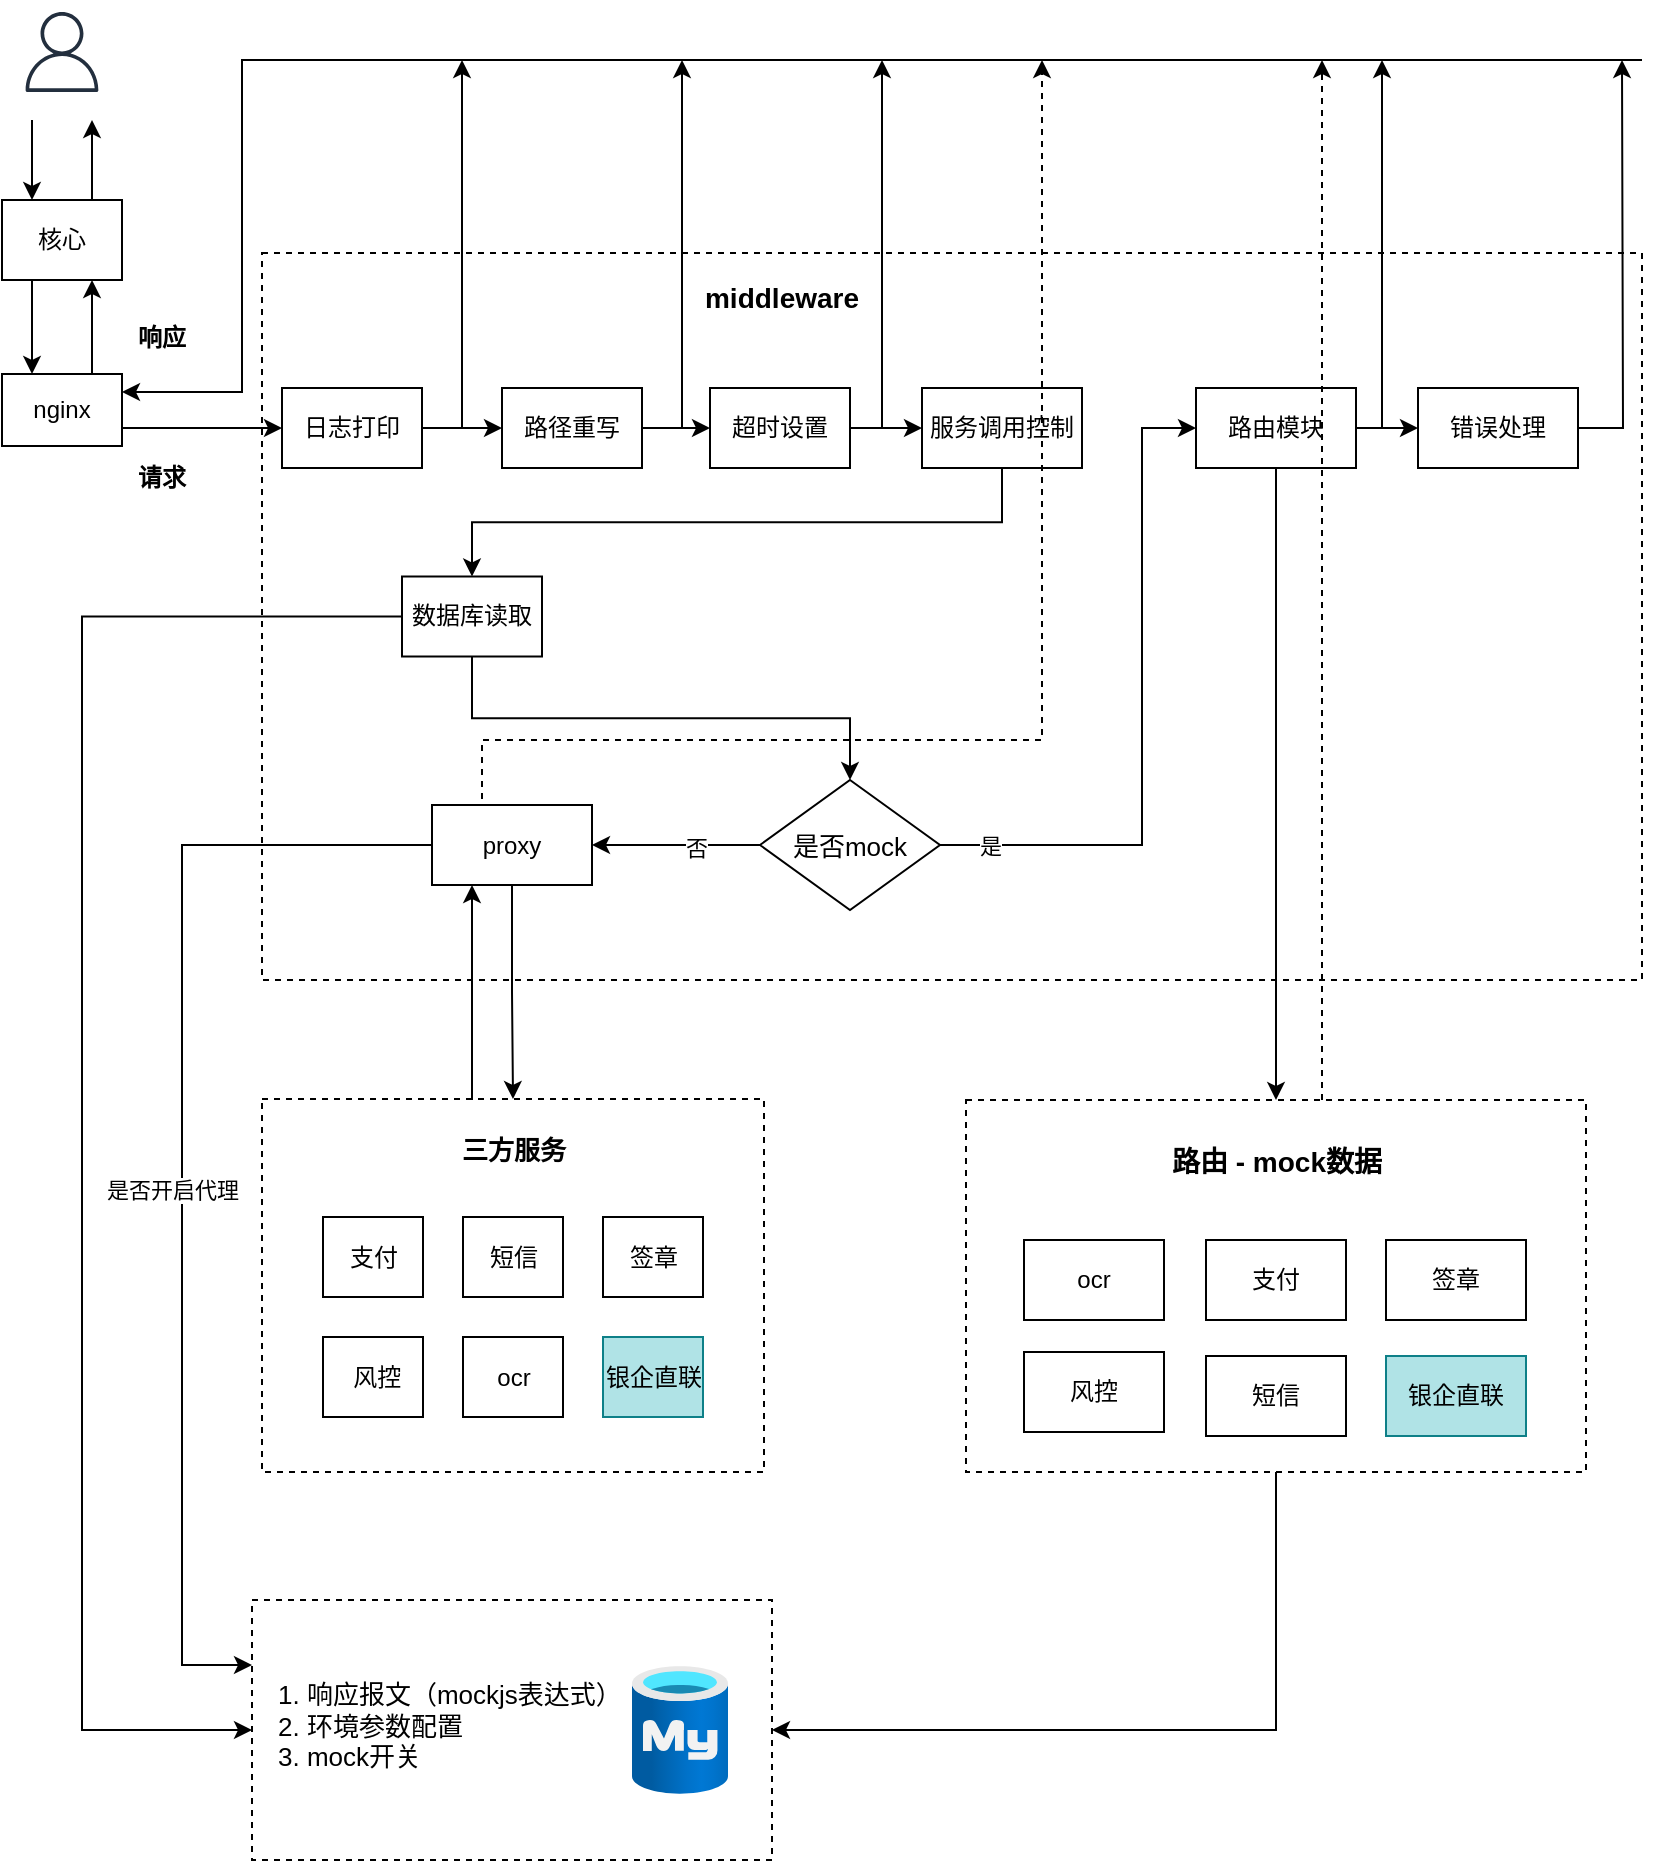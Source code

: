 <mxfile version="17.4.5" type="github">
  <diagram id="0J4tFUpqffA9D1Z7SYaG" name="Page-1">
    <mxGraphModel dx="1865" dy="547" grid="1" gridSize="10" guides="1" tooltips="1" connect="1" arrows="1" fold="1" page="1" pageScale="1" pageWidth="827" pageHeight="1169" math="0" shadow="0">
      <root>
        <mxCell id="0" />
        <mxCell id="1" parent="0" />
        <mxCell id="oRuydW940FplMV_MUn1F-3" value="" style="rounded=0;whiteSpace=wrap;html=1;dashed=1;fillColor=none;" parent="1" vertex="1">
          <mxGeometry x="120" y="326.5" width="690" height="363.5" as="geometry" />
        </mxCell>
        <mxCell id="oRuydW940FplMV_MUn1F-9" style="edgeStyle=orthogonalEdgeStyle;rounded=0;orthogonalLoop=1;jettySize=auto;html=1;exitX=1;exitY=0.5;exitDx=0;exitDy=0;entryX=0;entryY=0.5;entryDx=0;entryDy=0;" parent="1" source="oRuydW940FplMV_MUn1F-4" target="oRuydW940FplMV_MUn1F-5" edge="1">
          <mxGeometry relative="1" as="geometry" />
        </mxCell>
        <mxCell id="oRuydW940FplMV_MUn1F-4" value="日志打印" style="rounded=0;whiteSpace=wrap;html=1;" parent="1" vertex="1">
          <mxGeometry x="130" y="394" width="70" height="40" as="geometry" />
        </mxCell>
        <mxCell id="oRuydW940FplMV_MUn1F-10" style="edgeStyle=orthogonalEdgeStyle;rounded=0;orthogonalLoop=1;jettySize=auto;html=1;exitX=1;exitY=0.5;exitDx=0;exitDy=0;entryX=0;entryY=0.5;entryDx=0;entryDy=0;" parent="1" source="oRuydW940FplMV_MUn1F-5" target="oRuydW940FplMV_MUn1F-6" edge="1">
          <mxGeometry relative="1" as="geometry" />
        </mxCell>
        <mxCell id="oRuydW940FplMV_MUn1F-5" value="路径重写" style="rounded=0;whiteSpace=wrap;html=1;" parent="1" vertex="1">
          <mxGeometry x="240" y="394" width="70" height="40" as="geometry" />
        </mxCell>
        <mxCell id="oRuydW940FplMV_MUn1F-11" style="edgeStyle=orthogonalEdgeStyle;rounded=0;orthogonalLoop=1;jettySize=auto;html=1;exitX=1;exitY=0.5;exitDx=0;exitDy=0;entryX=0;entryY=0.5;entryDx=0;entryDy=0;" parent="1" source="oRuydW940FplMV_MUn1F-6" target="oRuydW940FplMV_MUn1F-8" edge="1">
          <mxGeometry relative="1" as="geometry" />
        </mxCell>
        <mxCell id="oRuydW940FplMV_MUn1F-6" value="超时设置" style="rounded=0;whiteSpace=wrap;html=1;" parent="1" vertex="1">
          <mxGeometry x="344" y="394" width="70" height="40" as="geometry" />
        </mxCell>
        <mxCell id="oRuydW940FplMV_MUn1F-7" value="middleware" style="text;html=1;strokeColor=none;fillColor=none;align=center;verticalAlign=middle;whiteSpace=wrap;rounded=0;fontStyle=1;fontSize=14;" parent="1" vertex="1">
          <mxGeometry x="350" y="334" width="60" height="30" as="geometry" />
        </mxCell>
        <mxCell id="oRuydW940FplMV_MUn1F-93" style="edgeStyle=orthogonalEdgeStyle;rounded=0;orthogonalLoop=1;jettySize=auto;html=1;exitX=0.5;exitY=1;exitDx=0;exitDy=0;entryX=0.5;entryY=0;entryDx=0;entryDy=0;fontSize=13;" parent="1" source="oRuydW940FplMV_MUn1F-8" target="oRuydW940FplMV_MUn1F-92" edge="1">
          <mxGeometry relative="1" as="geometry" />
        </mxCell>
        <mxCell id="oRuydW940FplMV_MUn1F-8" value="服务调用控制" style="rounded=0;whiteSpace=wrap;html=1;" parent="1" vertex="1">
          <mxGeometry x="450" y="394" width="80" height="40" as="geometry" />
        </mxCell>
        <mxCell id="isv2t2CusdyDPksusqRq-3" style="edgeStyle=orthogonalEdgeStyle;rounded=0;orthogonalLoop=1;jettySize=auto;html=1;exitX=0;exitY=0.5;exitDx=0;exitDy=0;entryX=1;entryY=0.5;entryDx=0;entryDy=0;" parent="1" source="oRuydW940FplMV_MUn1F-26" target="oRuydW940FplMV_MUn1F-71" edge="1">
          <mxGeometry relative="1" as="geometry" />
        </mxCell>
        <mxCell id="isv2t2CusdyDPksusqRq-4" value="否" style="edgeLabel;html=1;align=center;verticalAlign=middle;resizable=0;points=[];" parent="isv2t2CusdyDPksusqRq-3" vertex="1" connectable="0">
          <mxGeometry x="-0.228" y="1" relative="1" as="geometry">
            <mxPoint as="offset" />
          </mxGeometry>
        </mxCell>
        <mxCell id="isv2t2CusdyDPksusqRq-5" style="edgeStyle=orthogonalEdgeStyle;rounded=0;orthogonalLoop=1;jettySize=auto;html=1;exitX=1;exitY=0.5;exitDx=0;exitDy=0;entryX=0;entryY=0.5;entryDx=0;entryDy=0;" parent="1" source="oRuydW940FplMV_MUn1F-26" target="oRuydW940FplMV_MUn1F-41" edge="1">
          <mxGeometry relative="1" as="geometry">
            <Array as="points">
              <mxPoint x="560" y="623" />
              <mxPoint x="560" y="414" />
            </Array>
          </mxGeometry>
        </mxCell>
        <mxCell id="isv2t2CusdyDPksusqRq-7" value="是" style="edgeLabel;html=1;align=center;verticalAlign=middle;resizable=0;points=[];" parent="isv2t2CusdyDPksusqRq-5" vertex="1" connectable="0">
          <mxGeometry x="-0.768" y="-1" relative="1" as="geometry">
            <mxPoint x="-14" y="-1" as="offset" />
          </mxGeometry>
        </mxCell>
        <mxCell id="oRuydW940FplMV_MUn1F-26" value="&lt;font style=&quot;font-size: 13px&quot;&gt;是否mock&lt;/font&gt;" style="rhombus;whiteSpace=wrap;html=1;fontSize=14;fillColor=none;" parent="1" vertex="1">
          <mxGeometry x="369" y="590" width="90" height="65" as="geometry" />
        </mxCell>
        <mxCell id="isv2t2CusdyDPksusqRq-10" style="edgeStyle=orthogonalEdgeStyle;rounded=0;orthogonalLoop=1;jettySize=auto;html=1;exitX=0.5;exitY=1;exitDx=0;exitDy=0;entryX=0.5;entryY=0;entryDx=0;entryDy=0;" parent="1" source="oRuydW940FplMV_MUn1F-41" target="oRuydW940FplMV_MUn1F-23" edge="1">
          <mxGeometry relative="1" as="geometry" />
        </mxCell>
        <mxCell id="oRuydW940FplMV_MUn1F-41" value="路由模块" style="rounded=0;whiteSpace=wrap;html=1;fillColor=default;" parent="1" vertex="1">
          <mxGeometry x="587" y="394" width="80" height="40" as="geometry" />
        </mxCell>
        <mxCell id="oRuydW940FplMV_MUn1F-44" style="edgeStyle=orthogonalEdgeStyle;rounded=0;orthogonalLoop=1;jettySize=auto;html=1;exitX=1;exitY=0.5;exitDx=0;exitDy=0;fontSize=14;" parent="1" source="oRuydW940FplMV_MUn1F-41" target="oRuydW940FplMV_MUn1F-42" edge="1">
          <mxGeometry relative="1" as="geometry" />
        </mxCell>
        <mxCell id="isv2t2CusdyDPksusqRq-8" style="edgeStyle=orthogonalEdgeStyle;rounded=0;orthogonalLoop=1;jettySize=auto;html=1;exitX=1;exitY=0.5;exitDx=0;exitDy=0;" parent="1" source="oRuydW940FplMV_MUn1F-42" edge="1">
          <mxGeometry relative="1" as="geometry">
            <mxPoint x="800" y="230" as="targetPoint" />
          </mxGeometry>
        </mxCell>
        <mxCell id="oRuydW940FplMV_MUn1F-42" value="错误处理" style="rounded=0;whiteSpace=wrap;html=1;" parent="1" vertex="1">
          <mxGeometry x="698" y="394" width="80" height="40" as="geometry" />
        </mxCell>
        <mxCell id="oRuydW940FplMV_MUn1F-67" value="" style="group" parent="1" vertex="1" connectable="0">
          <mxGeometry x="472" y="750" width="310" height="186" as="geometry" />
        </mxCell>
        <mxCell id="oRuydW940FplMV_MUn1F-23" value="" style="rounded=0;whiteSpace=wrap;html=1;dashed=1;fontSize=14;fillColor=none;" parent="oRuydW940FplMV_MUn1F-67" vertex="1">
          <mxGeometry width="310" height="186" as="geometry" />
        </mxCell>
        <mxCell id="oRuydW940FplMV_MUn1F-13" value="ocr" style="rounded=0;whiteSpace=wrap;html=1;" parent="oRuydW940FplMV_MUn1F-67" vertex="1">
          <mxGeometry x="29" y="70" width="70" height="40" as="geometry" />
        </mxCell>
        <mxCell id="oRuydW940FplMV_MUn1F-14" value="风控" style="rounded=0;whiteSpace=wrap;html=1;" parent="oRuydW940FplMV_MUn1F-67" vertex="1">
          <mxGeometry x="29" y="126" width="70" height="40" as="geometry" />
        </mxCell>
        <mxCell id="oRuydW940FplMV_MUn1F-15" value="支付" style="rounded=0;whiteSpace=wrap;html=1;" parent="oRuydW940FplMV_MUn1F-67" vertex="1">
          <mxGeometry x="120" y="70" width="70" height="40" as="geometry" />
        </mxCell>
        <mxCell id="oRuydW940FplMV_MUn1F-16" value="签章" style="rounded=0;whiteSpace=wrap;html=1;" parent="oRuydW940FplMV_MUn1F-67" vertex="1">
          <mxGeometry x="210" y="70" width="70" height="40" as="geometry" />
        </mxCell>
        <mxCell id="oRuydW940FplMV_MUn1F-17" value="短信" style="rounded=0;whiteSpace=wrap;html=1;" parent="oRuydW940FplMV_MUn1F-67" vertex="1">
          <mxGeometry x="120" y="128" width="70" height="40" as="geometry" />
        </mxCell>
        <mxCell id="oRuydW940FplMV_MUn1F-25" value="路由 - mock数据" style="text;html=1;strokeColor=none;fillColor=none;align=center;verticalAlign=middle;whiteSpace=wrap;rounded=0;dashed=1;fontSize=14;fontStyle=1" parent="oRuydW940FplMV_MUn1F-67" vertex="1">
          <mxGeometry x="89.5" y="16" width="131" height="30" as="geometry" />
        </mxCell>
        <mxCell id="oRuydW940FplMV_MUn1F-46" value="银企直联" style="rounded=0;whiteSpace=wrap;html=1;fillColor=#b0e3e6;strokeColor=#0e8088;" parent="oRuydW940FplMV_MUn1F-67" vertex="1">
          <mxGeometry x="210" y="128" width="70" height="40" as="geometry" />
        </mxCell>
        <mxCell id="oRuydW940FplMV_MUn1F-72" style="edgeStyle=orthogonalEdgeStyle;rounded=0;orthogonalLoop=1;jettySize=auto;html=1;exitX=0.5;exitY=1;exitDx=0;exitDy=0;entryX=0.5;entryY=0;entryDx=0;entryDy=0;fontSize=13;" parent="1" source="oRuydW940FplMV_MUn1F-71" target="oRuydW940FplMV_MUn1F-58" edge="1">
          <mxGeometry relative="1" as="geometry" />
        </mxCell>
        <mxCell id="isv2t2CusdyDPksusqRq-18" style="edgeStyle=orthogonalEdgeStyle;rounded=0;orthogonalLoop=1;jettySize=auto;html=1;exitX=0.5;exitY=0;exitDx=0;exitDy=0;dashed=1;" parent="1" source="oRuydW940FplMV_MUn1F-71" edge="1">
          <mxGeometry relative="1" as="geometry">
            <mxPoint x="510" y="230" as="targetPoint" />
            <Array as="points">
              <mxPoint x="230" y="570" />
              <mxPoint x="510" y="570" />
            </Array>
          </mxGeometry>
        </mxCell>
        <mxCell id="3PkvSZ-abfP1WpuchXNn-1" style="edgeStyle=orthogonalEdgeStyle;rounded=0;orthogonalLoop=1;jettySize=auto;html=1;exitX=0;exitY=0.5;exitDx=0;exitDy=0;entryX=0;entryY=0.25;entryDx=0;entryDy=0;" parent="1" source="oRuydW940FplMV_MUn1F-71" target="oRuydW940FplMV_MUn1F-89" edge="1">
          <mxGeometry relative="1" as="geometry">
            <Array as="points">
              <mxPoint x="80" y="623" />
              <mxPoint x="80" y="1033" />
            </Array>
          </mxGeometry>
        </mxCell>
        <mxCell id="3PkvSZ-abfP1WpuchXNn-2" value="是否开启代理" style="edgeLabel;html=1;align=center;verticalAlign=middle;resizable=0;points=[];" parent="3PkvSZ-abfP1WpuchXNn-1" vertex="1" connectable="0">
          <mxGeometry x="0.044" y="2" relative="1" as="geometry">
            <mxPoint x="-7" as="offset" />
          </mxGeometry>
        </mxCell>
        <mxCell id="oRuydW940FplMV_MUn1F-71" value="proxy" style="rounded=0;whiteSpace=wrap;html=1;" parent="1" vertex="1">
          <mxGeometry x="205" y="602.5" width="80" height="40" as="geometry" />
        </mxCell>
        <mxCell id="oRuydW940FplMV_MUn1F-77" value="" style="endArrow=classic;html=1;rounded=0;fontSize=13;edgeStyle=orthogonalEdgeStyle;entryX=1;entryY=0.25;entryDx=0;entryDy=0;" parent="1" target="vxs_oAUpM03B7NSQfsva-3" edge="1">
          <mxGeometry width="50" height="50" relative="1" as="geometry">
            <mxPoint x="810" y="230" as="sourcePoint" />
            <mxPoint x="20" y="320" as="targetPoint" />
            <Array as="points">
              <mxPoint x="110" y="230" />
              <mxPoint x="110" y="396" />
            </Array>
          </mxGeometry>
        </mxCell>
        <mxCell id="oRuydW940FplMV_MUn1F-80" value="" style="endArrow=classic;html=1;rounded=0;fontSize=13;" parent="1" edge="1">
          <mxGeometry width="50" height="50" relative="1" as="geometry">
            <mxPoint x="220" y="414" as="sourcePoint" />
            <mxPoint x="220" y="230" as="targetPoint" />
          </mxGeometry>
        </mxCell>
        <mxCell id="oRuydW940FplMV_MUn1F-81" value="" style="endArrow=classic;html=1;rounded=0;fontSize=13;" parent="1" edge="1">
          <mxGeometry width="50" height="50" relative="1" as="geometry">
            <mxPoint x="330" y="414" as="sourcePoint" />
            <mxPoint x="330" y="230" as="targetPoint" />
          </mxGeometry>
        </mxCell>
        <mxCell id="oRuydW940FplMV_MUn1F-82" value="" style="endArrow=classic;html=1;rounded=0;fontSize=13;" parent="1" edge="1">
          <mxGeometry width="50" height="50" relative="1" as="geometry">
            <mxPoint x="430" y="414" as="sourcePoint" />
            <mxPoint x="430" y="230" as="targetPoint" />
          </mxGeometry>
        </mxCell>
        <mxCell id="oRuydW940FplMV_MUn1F-84" value="" style="endArrow=classic;html=1;rounded=0;fontSize=13;" parent="1" edge="1">
          <mxGeometry width="50" height="50" relative="1" as="geometry">
            <mxPoint x="680" y="414" as="sourcePoint" />
            <mxPoint x="680" y="230" as="targetPoint" />
          </mxGeometry>
        </mxCell>
        <mxCell id="oRuydW940FplMV_MUn1F-87" value="响应" style="text;html=1;strokeColor=none;fillColor=none;align=center;verticalAlign=middle;whiteSpace=wrap;rounded=0;fontStyle=1" parent="1" vertex="1">
          <mxGeometry x="40" y="354" width="60" height="30" as="geometry" />
        </mxCell>
        <mxCell id="oRuydW940FplMV_MUn1F-95" style="edgeStyle=orthogonalEdgeStyle;rounded=0;orthogonalLoop=1;jettySize=auto;html=1;exitX=0.5;exitY=1;exitDx=0;exitDy=0;entryX=0.5;entryY=0;entryDx=0;entryDy=0;fontSize=13;" parent="1" source="oRuydW940FplMV_MUn1F-92" target="oRuydW940FplMV_MUn1F-26" edge="1">
          <mxGeometry relative="1" as="geometry" />
        </mxCell>
        <mxCell id="isv2t2CusdyDPksusqRq-14" style="edgeStyle=orthogonalEdgeStyle;rounded=0;orthogonalLoop=1;jettySize=auto;html=1;exitX=0;exitY=0.5;exitDx=0;exitDy=0;entryX=0;entryY=0.5;entryDx=0;entryDy=0;" parent="1" source="oRuydW940FplMV_MUn1F-92" target="oRuydW940FplMV_MUn1F-89" edge="1">
          <mxGeometry relative="1" as="geometry">
            <Array as="points">
              <mxPoint x="30" y="508" />
              <mxPoint x="30" y="1065" />
            </Array>
          </mxGeometry>
        </mxCell>
        <mxCell id="oRuydW940FplMV_MUn1F-92" value="数据库读取" style="rounded=0;whiteSpace=wrap;html=1;" parent="1" vertex="1">
          <mxGeometry x="190" y="488.25" width="70" height="40" as="geometry" />
        </mxCell>
        <mxCell id="isv2t2CusdyDPksusqRq-13" style="edgeStyle=orthogonalEdgeStyle;rounded=0;orthogonalLoop=1;jettySize=auto;html=1;exitX=0.5;exitY=1;exitDx=0;exitDy=0;entryX=1;entryY=0.5;entryDx=0;entryDy=0;" parent="1" source="oRuydW940FplMV_MUn1F-23" target="oRuydW940FplMV_MUn1F-89" edge="1">
          <mxGeometry relative="1" as="geometry" />
        </mxCell>
        <mxCell id="isv2t2CusdyDPksusqRq-19" style="edgeStyle=orthogonalEdgeStyle;rounded=0;orthogonalLoop=1;jettySize=auto;html=1;dashed=1;" parent="1" edge="1">
          <mxGeometry relative="1" as="geometry">
            <mxPoint x="650" y="230" as="targetPoint" />
            <mxPoint x="650" y="750" as="sourcePoint" />
            <Array as="points">
              <mxPoint x="650" y="750" />
            </Array>
          </mxGeometry>
        </mxCell>
        <mxCell id="NGIEsyrpociLnT4s3KL6-5" value="" style="group" parent="1" vertex="1" connectable="0">
          <mxGeometry x="120" y="749.5" width="251" height="186.5" as="geometry" />
        </mxCell>
        <mxCell id="oRuydW940FplMV_MUn1F-33" value="支付" style="rounded=0;whiteSpace=wrap;html=1;movable=1;resizable=1;rotatable=1;deletable=1;editable=1;connectable=1;" parent="NGIEsyrpociLnT4s3KL6-5" vertex="1">
          <mxGeometry x="30.5" y="59" width="50" height="40" as="geometry" />
        </mxCell>
        <mxCell id="oRuydW940FplMV_MUn1F-34" value="签章" style="rounded=0;whiteSpace=wrap;html=1;movable=1;resizable=1;rotatable=1;deletable=1;editable=1;connectable=1;" parent="NGIEsyrpociLnT4s3KL6-5" vertex="1">
          <mxGeometry x="170.5" y="59" width="50" height="40" as="geometry" />
        </mxCell>
        <mxCell id="oRuydW940FplMV_MUn1F-36" value="&amp;nbsp;风控" style="rounded=0;whiteSpace=wrap;html=1;movable=1;resizable=1;rotatable=1;deletable=1;editable=1;connectable=1;" parent="NGIEsyrpociLnT4s3KL6-5" vertex="1">
          <mxGeometry x="30.5" y="119" width="50" height="40" as="geometry" />
        </mxCell>
        <mxCell id="oRuydW940FplMV_MUn1F-39" value="短信" style="rounded=0;whiteSpace=wrap;html=1;movable=1;resizable=1;rotatable=1;deletable=1;editable=1;connectable=1;" parent="NGIEsyrpociLnT4s3KL6-5" vertex="1">
          <mxGeometry x="100.5" y="59" width="50" height="40" as="geometry" />
        </mxCell>
        <mxCell id="oRuydW940FplMV_MUn1F-53" value="ocr" style="rounded=0;whiteSpace=wrap;html=1;movable=1;resizable=1;rotatable=1;deletable=1;editable=1;connectable=1;" parent="NGIEsyrpociLnT4s3KL6-5" vertex="1">
          <mxGeometry x="100.5" y="119" width="50" height="40" as="geometry" />
        </mxCell>
        <mxCell id="oRuydW940FplMV_MUn1F-58" value="" style="rounded=0;whiteSpace=wrap;html=1;dashed=1;fontSize=13;fillColor=none;" parent="NGIEsyrpociLnT4s3KL6-5" vertex="1">
          <mxGeometry width="251" height="186.5" as="geometry" />
        </mxCell>
        <mxCell id="oRuydW940FplMV_MUn1F-54" value="银企直联" style="rounded=0;whiteSpace=wrap;html=1;movable=1;resizable=1;rotatable=1;deletable=1;editable=1;connectable=1;fillColor=#b0e3e6;strokeColor=#0e8088;" parent="NGIEsyrpociLnT4s3KL6-5" vertex="1">
          <mxGeometry x="170.5" y="119" width="50" height="40" as="geometry" />
        </mxCell>
        <mxCell id="oRuydW940FplMV_MUn1F-63" value="三方服务" style="text;html=1;strokeColor=none;fillColor=none;align=center;verticalAlign=middle;whiteSpace=wrap;rounded=0;dashed=1;fontSize=13;fontStyle=1" parent="NGIEsyrpociLnT4s3KL6-5" vertex="1">
          <mxGeometry x="96" y="10" width="60" height="30" as="geometry" />
        </mxCell>
        <mxCell id="vxs_oAUpM03B7NSQfsva-12" style="edgeStyle=orthogonalEdgeStyle;rounded=0;orthogonalLoop=1;jettySize=auto;html=1;exitX=1;exitY=0.75;exitDx=0;exitDy=0;entryX=0;entryY=0.5;entryDx=0;entryDy=0;" parent="1" source="vxs_oAUpM03B7NSQfsva-3" target="oRuydW940FplMV_MUn1F-4" edge="1">
          <mxGeometry relative="1" as="geometry" />
        </mxCell>
        <mxCell id="vxs_oAUpM03B7NSQfsva-17" style="rounded=0;orthogonalLoop=1;jettySize=auto;html=1;exitX=0.75;exitY=0;exitDx=0;exitDy=0;entryX=0.75;entryY=1;entryDx=0;entryDy=0;" parent="1" source="vxs_oAUpM03B7NSQfsva-3" target="vxs_oAUpM03B7NSQfsva-13" edge="1">
          <mxGeometry relative="1" as="geometry" />
        </mxCell>
        <mxCell id="vxs_oAUpM03B7NSQfsva-3" value="nginx" style="rounded=0;whiteSpace=wrap;html=1;" parent="1" vertex="1">
          <mxGeometry x="-10" y="387" width="60" height="36" as="geometry" />
        </mxCell>
        <mxCell id="vxs_oAUpM03B7NSQfsva-7" value="请求" style="text;html=1;strokeColor=none;fillColor=none;align=center;verticalAlign=middle;whiteSpace=wrap;rounded=0;fontStyle=1" parent="1" vertex="1">
          <mxGeometry x="40" y="424" width="60" height="30" as="geometry" />
        </mxCell>
        <mxCell id="vxs_oAUpM03B7NSQfsva-9" style="edgeStyle=orthogonalEdgeStyle;rounded=0;orthogonalLoop=1;jettySize=auto;html=1;entryX=0.25;entryY=1;entryDx=0;entryDy=0;" parent="1" target="oRuydW940FplMV_MUn1F-71" edge="1">
          <mxGeometry relative="1" as="geometry">
            <mxPoint x="225" y="750" as="sourcePoint" />
            <Array as="points">
              <mxPoint x="225" y="750" />
            </Array>
          </mxGeometry>
        </mxCell>
        <mxCell id="vxs_oAUpM03B7NSQfsva-22" style="edgeStyle=none;rounded=0;orthogonalLoop=1;jettySize=auto;html=1;exitX=0.25;exitY=1;exitDx=0;exitDy=0;entryX=0.25;entryY=0;entryDx=0;entryDy=0;" parent="1" source="vxs_oAUpM03B7NSQfsva-13" target="vxs_oAUpM03B7NSQfsva-3" edge="1">
          <mxGeometry relative="1" as="geometry" />
        </mxCell>
        <mxCell id="vxs_oAUpM03B7NSQfsva-13" value="核心" style="rounded=0;whiteSpace=wrap;html=1;" parent="1" vertex="1">
          <mxGeometry x="-10" y="300" width="60" height="40" as="geometry" />
        </mxCell>
        <mxCell id="vxs_oAUpM03B7NSQfsva-19" value="" style="endArrow=classic;html=1;rounded=0;" parent="1" edge="1">
          <mxGeometry width="50" height="50" relative="1" as="geometry">
            <mxPoint x="5" y="260" as="sourcePoint" />
            <mxPoint x="5" y="300" as="targetPoint" />
          </mxGeometry>
        </mxCell>
        <mxCell id="vxs_oAUpM03B7NSQfsva-20" value="" style="endArrow=classic;html=1;rounded=0;" parent="1" edge="1">
          <mxGeometry width="50" height="50" relative="1" as="geometry">
            <mxPoint x="35" y="300" as="sourcePoint" />
            <mxPoint x="35" y="260" as="targetPoint" />
          </mxGeometry>
        </mxCell>
        <mxCell id="vxs_oAUpM03B7NSQfsva-24" value="" style="sketch=0;outlineConnect=0;fontColor=#232F3E;gradientColor=none;strokeColor=#232F3E;fillColor=none;dashed=0;verticalLabelPosition=bottom;verticalAlign=top;align=center;html=1;fontSize=12;fontStyle=0;aspect=fixed;shape=mxgraph.aws4.resourceIcon;resIcon=mxgraph.aws4.user;" parent="1" vertex="1">
          <mxGeometry x="-5" y="201" width="50" height="50" as="geometry" />
        </mxCell>
        <mxCell id="XCE8TBrY6SHh_CI9Oqn2-1" value="" style="group" vertex="1" connectable="0" parent="1">
          <mxGeometry x="115" y="1000" width="260" height="130" as="geometry" />
        </mxCell>
        <mxCell id="oRuydW940FplMV_MUn1F-89" value="" style="rounded=0;whiteSpace=wrap;html=1;dashed=1;fontSize=13;fillColor=none;" parent="XCE8TBrY6SHh_CI9Oqn2-1" vertex="1">
          <mxGeometry width="260" height="130" as="geometry" />
        </mxCell>
        <mxCell id="oRuydW940FplMV_MUn1F-88" value="" style="aspect=fixed;html=1;points=[];align=center;image;fontSize=12;image=img/lib/azure2/databases/Azure_Database_MySQL_Server.svg;dashed=1;fillColor=none;" parent="XCE8TBrY6SHh_CI9Oqn2-1" vertex="1">
          <mxGeometry x="190" y="33" width="48" height="64" as="geometry" />
        </mxCell>
        <mxCell id="oRuydW940FplMV_MUn1F-91" value="1. 响应报文（mockjs表达式）&lt;br&gt;2. 环境参数配置&lt;br&gt;3. mock开关" style="text;html=1;strokeColor=none;fillColor=none;align=left;verticalAlign=middle;whiteSpace=wrap;rounded=0;dashed=1;fontSize=13;" parent="XCE8TBrY6SHh_CI9Oqn2-1" vertex="1">
          <mxGeometry x="11" y="23" width="176" height="80" as="geometry" />
        </mxCell>
      </root>
    </mxGraphModel>
  </diagram>
</mxfile>

